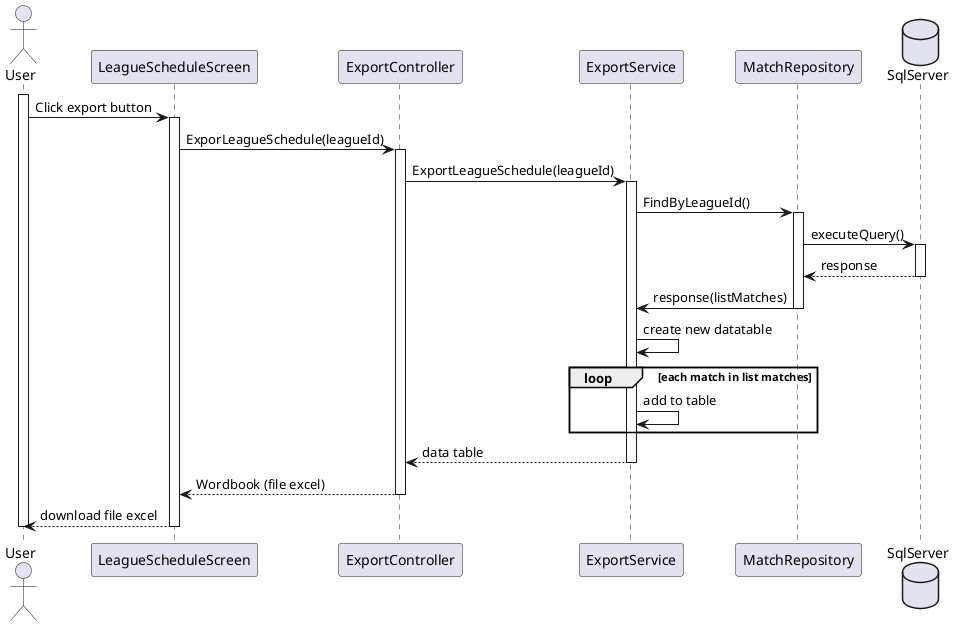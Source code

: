 @startuml Export Schedule
actor User 
participant LeagueScheduleScreen
participant ExportController
participant ExportService
participant MatchRepository
database SqlServer

activate User
    User -> LeagueScheduleScreen: Click export button
    activate LeagueScheduleScreen
        LeagueScheduleScreen -> ExportController:ExporLeagueSchedule(leagueId)
        activate ExportController
            ExportController -> ExportService: ExportLeagueSchedule(leagueId)
            activate ExportService
                ExportService -> MatchRepository: FindByLeagueId()
                activate MatchRepository
                    MatchRepository -> SqlServer: executeQuery()
                    activate SqlServer
                        SqlServer --> MatchRepository: response
                    deactivate SqlServer
                    MatchRepository -> ExportService:response(listMatches)
                deactivate MatchRepository
                ExportService -> ExportService: create new datatable
                loop each match in list matches
                    ExportService -> ExportService: add to table
                end
                ExportService --> ExportController: data table
            deactivate ExportService
            ExportController --> LeagueScheduleScreen: Wordbook (file excel)
        deactivate ExportController
        LeagueScheduleScreen --> User: download file excel
    deactivate LeagueScheduleScreen
deactivate User
@enduml